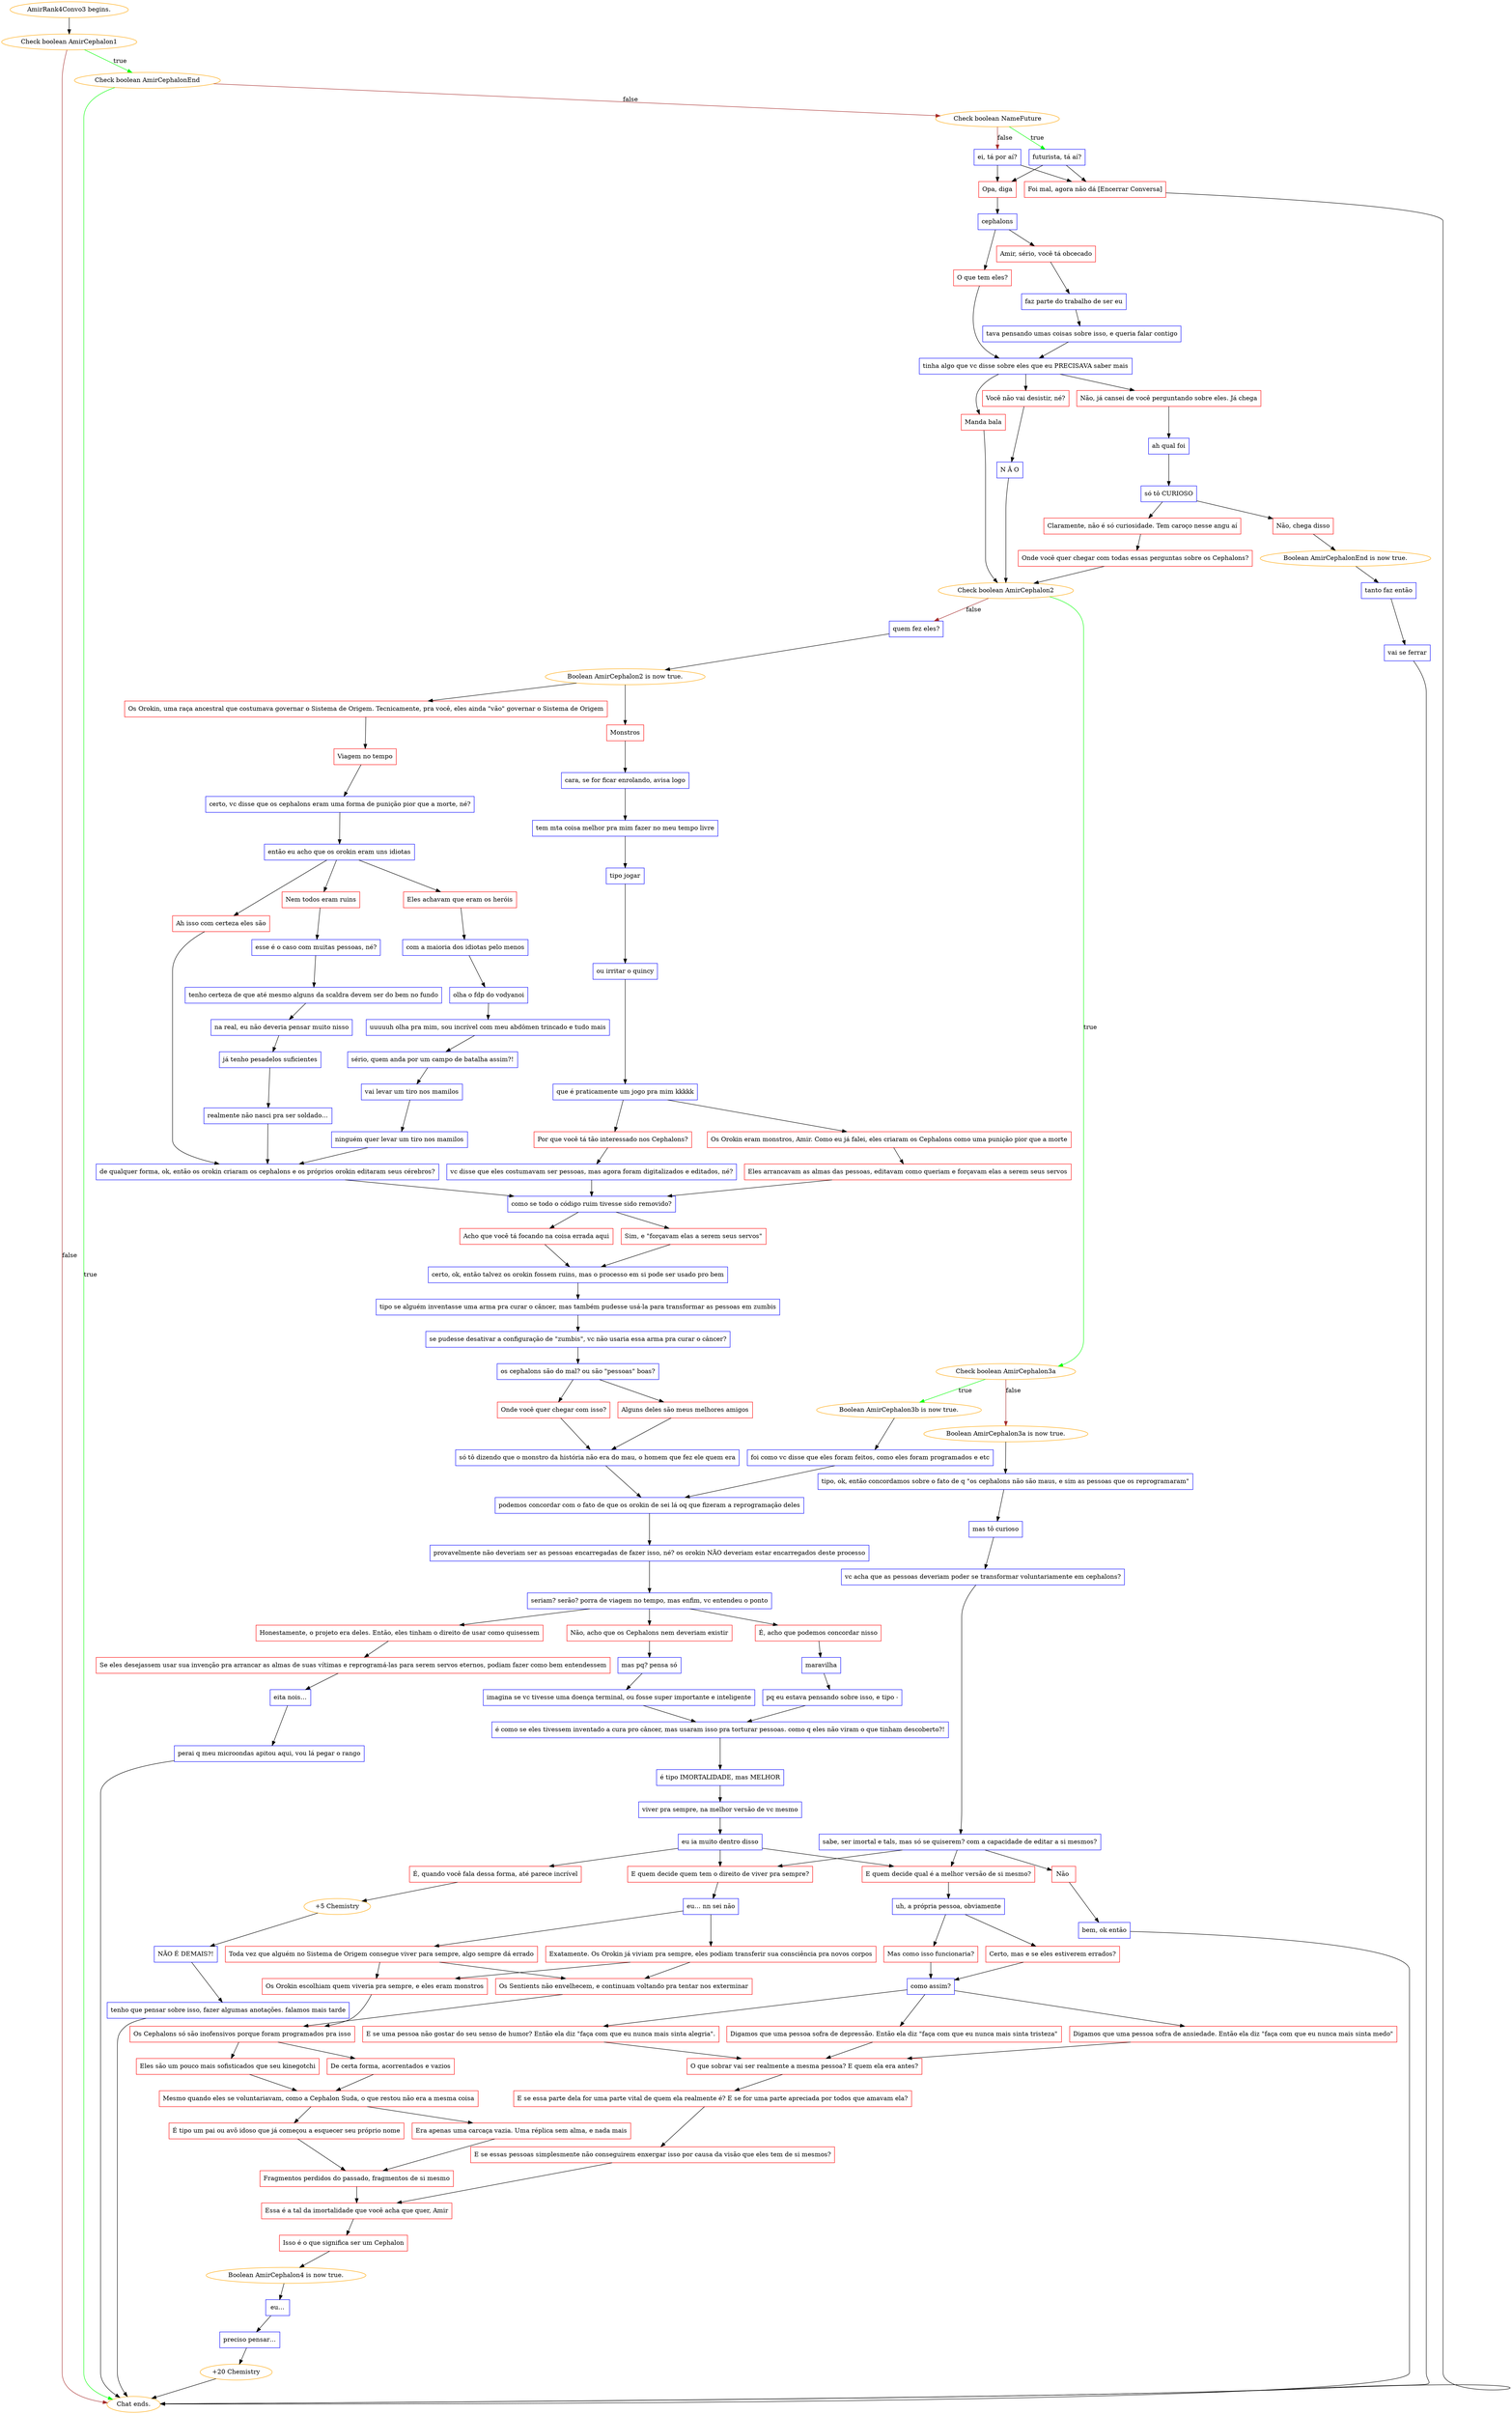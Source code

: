 digraph {
	"AmirRank4Convo3 begins." [color=orange];
		"AmirRank4Convo3 begins." -> j747002053;
	j747002053 [label="Check boolean AmirCephalon1",color=orange];
		j747002053 -> j2408014542 [label=true,color=green];
		j747002053 -> "Chat ends." [label=false,color=brown];
	j2408014542 [label="Check boolean AmirCephalonEnd",color=orange];
		j2408014542 -> "Chat ends." [label=true,color=green];
		j2408014542 -> j3805979731 [label=false,color=brown];
	"Chat ends." [color=orange];
	j3805979731 [label="Check boolean NameFuture",color=orange];
		j3805979731 -> j3911795909 [label=true,color=green];
		j3805979731 -> j3907913710 [label=false,color=brown];
	j3911795909 [label="futurista, tá aí?",shape=box,color=blue];
		j3911795909 -> j708538478;
		j3911795909 -> j2094642704;
	j3907913710 [label="ei, tá por aí?",shape=box,color=blue];
		j3907913710 -> j708538478;
		j3907913710 -> j2094642704;
	j708538478 [label="Opa, diga",shape=box,color=red];
		j708538478 -> j4110631687;
	j2094642704 [label="Foi mal, agora não dá [Encerrar Conversa]",shape=box,color=red];
		j2094642704 -> "Chat ends.";
	j4110631687 [label="cephalons",shape=box,color=blue];
		j4110631687 -> j3440986703;
		j4110631687 -> j887399737;
	j3440986703 [label="Amir, sério, você tá obcecado",shape=box,color=red];
		j3440986703 -> j2903637767;
	j887399737 [label="O que tem eles?",shape=box,color=red];
		j887399737 -> j1593902719;
	j2903637767 [label="faz parte do trabalho de ser eu",shape=box,color=blue];
		j2903637767 -> j854140795;
	j1593902719 [label="tinha algo que vc disse sobre eles que eu PRECISAVA saber mais",shape=box,color=blue];
		j1593902719 -> j3861345562;
		j1593902719 -> j3845372722;
		j1593902719 -> j1544199784;
	j854140795 [label="tava pensando umas coisas sobre isso, e queria falar contigo",shape=box,color=blue];
		j854140795 -> j1593902719;
	j3861345562 [label="Não, já cansei de você perguntando sobre eles. Já chega",shape=box,color=red];
		j3861345562 -> j3900586281;
	j3845372722 [label="Você não vai desistir, né?",shape=box,color=red];
		j3845372722 -> j1933500450;
	j1544199784 [label="Manda bala",shape=box,color=red];
		j1544199784 -> j3578359325;
	j3900586281 [label="ah qual foi",shape=box,color=blue];
		j3900586281 -> j688696878;
	j1933500450 [label="N Ã O",shape=box,color=blue];
		j1933500450 -> j3578359325;
	j3578359325 [label="Check boolean AmirCephalon2",color=orange];
		j3578359325 -> j3029249022 [label=true,color=green];
		j3578359325 -> j4099649316 [label=false,color=brown];
	j688696878 [label="só tô CURIOSO",shape=box,color=blue];
		j688696878 -> j3358233083;
		j688696878 -> j3417119930;
	j3029249022 [label="Check boolean AmirCephalon3a",color=orange];
		j3029249022 -> j3091762732 [label=true,color=green];
		j3029249022 -> j2109021161 [label=false,color=brown];
	j4099649316 [label="quem fez eles?",shape=box,color=blue];
		j4099649316 -> j463961025;
	j3358233083 [label="Claramente, não é só curiosidade. Tem caroço nesse angu aí",shape=box,color=red];
		j3358233083 -> j76208740;
	j3417119930 [label="Não, chega disso",shape=box,color=red];
		j3417119930 -> j906486637;
	j3091762732 [label="Boolean AmirCephalon3b is now true.",color=orange];
		j3091762732 -> j1053972347;
	j2109021161 [label="Boolean AmirCephalon3a is now true.",color=orange];
		j2109021161 -> j371060289;
	j463961025 [label="Boolean AmirCephalon2 is now true.",color=orange];
		j463961025 -> j235565861;
		j463961025 -> j4125791482;
	j76208740 [label="Onde você quer chegar com todas essas perguntas sobre os Cephalons?",shape=box,color=red];
		j76208740 -> j3578359325;
	j906486637 [label="Boolean AmirCephalonEnd is now true.",color=orange];
		j906486637 -> j1614727665;
	j1053972347 [label="foi como vc disse que eles foram feitos, como eles foram programados e etc",shape=box,color=blue];
		j1053972347 -> j3605178856;
	j371060289 [label="tipo, ok, então concordamos sobre o fato de q \"os cephalons não são maus, e sim as pessoas que os reprogramaram\"",shape=box,color=blue];
		j371060289 -> j3087419249;
	j235565861 [label="Monstros",shape=box,color=red];
		j235565861 -> j2402704025;
	j4125791482 [label="Os Orokin, uma raça ancestral que costumava governar o Sistema de Origem. Tecnicamente, pra você, eles ainda \"vão\" governar o Sistema de Origem",shape=box,color=red];
		j4125791482 -> j1503239882;
	j1614727665 [label="tanto faz então",shape=box,color=blue];
		j1614727665 -> j2505840194;
	j3605178856 [label="podemos concordar com o fato de que os orokin de sei lá oq que fizeram a reprogramação deles",shape=box,color=blue];
		j3605178856 -> j237645937;
	j3087419249 [label="mas tô curioso",shape=box,color=blue];
		j3087419249 -> j772795328;
	j2402704025 [label="cara, se for ficar enrolando, avisa logo",shape=box,color=blue];
		j2402704025 -> j3271713308;
	j1503239882 [label="Viagem no tempo",shape=box,color=red];
		j1503239882 -> j2353922124;
	j2505840194 [label="vai se ferrar",shape=box,color=blue];
		j2505840194 -> "Chat ends.";
	j237645937 [label="provavelmente não deveriam ser as pessoas encarregadas de fazer isso, né? os orokin NÃO deveriam estar encarregados deste processo",shape=box,color=blue];
		j237645937 -> j2747920469;
	j772795328 [label="vc acha que as pessoas deveriam poder se transformar voluntariamente em cephalons?",shape=box,color=blue];
		j772795328 -> j3515468690;
	j3271713308 [label="tem mta coisa melhor pra mim fazer no meu tempo livre",shape=box,color=blue];
		j3271713308 -> j1231895323;
	j2353922124 [label="certo, vc disse que os cephalons eram uma forma de punição pior que a morte, né?",shape=box,color=blue];
		j2353922124 -> j3459827733;
	j2747920469 [label="seriam? serão? porra de viagem no tempo, mas enfim, vc entendeu o ponto",shape=box,color=blue];
		j2747920469 -> j2409967534;
		j2747920469 -> j87066158;
		j2747920469 -> j3977915618;
	j3515468690 [label="sabe, ser imortal e tals, mas só se quiserem? com a capacidade de editar a si mesmos?",shape=box,color=blue];
		j3515468690 -> j3815537117;
		j3515468690 -> j1194762541;
		j3515468690 -> j118755704;
	j1231895323 [label="tipo jogar",shape=box,color=blue];
		j1231895323 -> j1852498331;
	j3459827733 [label="então eu acho que os orokin eram uns idiotas",shape=box,color=blue];
		j3459827733 -> j28569113;
		j3459827733 -> j3122913867;
		j3459827733 -> j1950034471;
	j2409967534 [label="É, acho que podemos concordar nisso",shape=box,color=red];
		j2409967534 -> j2713137511;
	j87066158 [label="Não, acho que os Cephalons nem deveriam existir",shape=box,color=red];
		j87066158 -> j4029630357;
	j3977915618 [label="Honestamente, o projeto era deles. Então, eles tinham o direito de usar como quisessem",shape=box,color=red];
		j3977915618 -> j3069393125;
	j3815537117 [label="E quem decide qual é a melhor versão de si mesmo?",shape=box,color=red];
		j3815537117 -> j1796768821;
	j1194762541 [label="E quem decide quem tem o direito de viver pra sempre?",shape=box,color=red];
		j1194762541 -> j4284875570;
	j118755704 [label="Não ",shape=box,color=red];
		j118755704 -> j1734419973;
	j1852498331 [label="ou irritar o quincy",shape=box,color=blue];
		j1852498331 -> j572610158;
	j28569113 [label="Ah isso com certeza eles são",shape=box,color=red];
		j28569113 -> j2295507983;
	j3122913867 [label="Nem todos eram ruins",shape=box,color=red];
		j3122913867 -> j1814690920;
	j1950034471 [label="Eles achavam que eram os heróis",shape=box,color=red];
		j1950034471 -> j4106888255;
	j2713137511 [label="maravilha",shape=box,color=blue];
		j2713137511 -> j3344775365;
	j4029630357 [label="mas pq? pensa só",shape=box,color=blue];
		j4029630357 -> j2563717517;
	j3069393125 [label="Se eles desejassem usar sua invenção pra arrancar as almas de suas vítimas e reprogramá-las para serem servos eternos, podiam fazer como bem entendessem",shape=box,color=red];
		j3069393125 -> j705171475;
	j1796768821 [label="uh, a própria pessoa, obviamente",shape=box,color=blue];
		j1796768821 -> j4004450096;
		j1796768821 -> j387688532;
	j4284875570 [label="eu… nn sei não",shape=box,color=blue];
		j4284875570 -> j96059945;
		j4284875570 -> j1381778501;
	j1734419973 [label="bem, ok então",shape=box,color=blue];
		j1734419973 -> "Chat ends.";
	j572610158 [label="que é praticamente um jogo pra mim kkkkk",shape=box,color=blue];
		j572610158 -> j1142981565;
		j572610158 -> j4117418888;
	j2295507983 [label="de qualquer forma, ok, então os orokin criaram os cephalons e os próprios orokin editaram seus cérebros?",shape=box,color=blue];
		j2295507983 -> j2981779841;
	j1814690920 [label="esse é o caso com muitas pessoas, né?",shape=box,color=blue];
		j1814690920 -> j2440733253;
	j4106888255 [label="com a maioria dos idiotas pelo menos",shape=box,color=blue];
		j4106888255 -> j770394298;
	j3344775365 [label="pq eu estava pensando sobre isso, e tipo -",shape=box,color=blue];
		j3344775365 -> j296935127;
	j2563717517 [label="imagina se vc tivesse uma doença terminal, ou fosse super importante e inteligente",shape=box,color=blue];
		j2563717517 -> j296935127;
	j705171475 [label="eita nois…",shape=box,color=blue];
		j705171475 -> j4025383408;
	j4004450096 [label="Certo, mas e se eles estiverem errados?",shape=box,color=red];
		j4004450096 -> j2974535692;
	j387688532 [label="Mas como isso funcionaria?",shape=box,color=red];
		j387688532 -> j2974535692;
	j96059945 [label="Exatamente. Os Orokin já viviam pra sempre, eles podiam transferir sua consciência pra novos corpos",shape=box,color=red];
		j96059945 -> j3062363140;
		j96059945 -> j621755763;
	j1381778501 [label="Toda vez que alguém no Sistema de Origem consegue viver para sempre, algo sempre dá errado",shape=box,color=red];
		j1381778501 -> j621755763;
		j1381778501 -> j3062363140;
	j1142981565 [label="Por que você tá tão interessado nos Cephalons?",shape=box,color=red];
		j1142981565 -> j2459498310;
	j4117418888 [label="Os Orokin eram monstros, Amir. Como eu já falei, eles criaram os Cephalons como uma punição pior que a morte",shape=box,color=red];
		j4117418888 -> j4206737558;
	j2981779841 [label="como se todo o código ruim tivesse sido removido?",shape=box,color=blue];
		j2981779841 -> j2316327209;
		j2981779841 -> j1907454714;
	j2440733253 [label="tenho certeza de que até mesmo alguns da scaldra devem ser do bem no fundo",shape=box,color=blue];
		j2440733253 -> j3574971175;
	j770394298 [label="olha o fdp do vodyanoi",shape=box,color=blue];
		j770394298 -> j1365067752;
	j296935127 [label="é como se eles tivessem inventado a cura pro câncer, mas usaram isso pra torturar pessoas. como q eles não viram o que tinham descoberto?!",shape=box,color=blue];
		j296935127 -> j2976730635;
	j4025383408 [label="perai q meu microondas apitou aqui, vou lá pegar o rango",shape=box,color=blue];
		j4025383408 -> "Chat ends.";
	j2974535692 [label="como assim?",shape=box,color=blue];
		j2974535692 -> j89486469;
		j2974535692 -> j3582805129;
		j2974535692 -> j3163786363;
	j3062363140 [label="Os Orokin escolhiam quem viveria pra sempre, e eles eram monstros",shape=box,color=red];
		j3062363140 -> j484894644;
	j621755763 [label="Os Sentients não envelhecem, e continuam voltando pra tentar nos exterminar",shape=box,color=red];
		j621755763 -> j484894644;
	j2459498310 [label="vc disse que eles costumavam ser pessoas, mas agora foram digitalizados e editados, né?",shape=box,color=blue];
		j2459498310 -> j2981779841;
	j4206737558 [label="Eles arrancavam as almas das pessoas, editavam como queriam e forçavam elas a serem seus servos",shape=box,color=red];
		j4206737558 -> j2981779841;
	j2316327209 [label="Acho que você tá focando na coisa errada aqui",shape=box,color=red];
		j2316327209 -> j360300607;
	j1907454714 [label="Sim, e \"forçavam elas a serem seus servos\"",shape=box,color=red];
		j1907454714 -> j360300607;
	j3574971175 [label="na real, eu não deveria pensar muito nisso",shape=box,color=blue];
		j3574971175 -> j4239198615;
	j1365067752 [label="uuuuuh olha pra mim, sou incrível com meu abdômen trincado e tudo mais",shape=box,color=blue];
		j1365067752 -> j2187065636;
	j2976730635 [label="é tipo IMORTALIDADE, mas MELHOR",shape=box,color=blue];
		j2976730635 -> j4110938994;
	j89486469 [label="Digamos que uma pessoa sofra de depressão. Então ela diz \"faça com que eu nunca mais sinta tristeza\"",shape=box,color=red];
		j89486469 -> j2766977551;
	j3582805129 [label="Digamos que uma pessoa sofra de ansiedade. Então ela diz \"faça com que eu nunca mais sinta medo\"",shape=box,color=red];
		j3582805129 -> j2766977551;
	j3163786363 [label="E se uma pessoa não gostar do seu senso de humor? Então ela diz \"faça com que eu nunca mais sinta alegria\".",shape=box,color=red];
		j3163786363 -> j2766977551;
	j484894644 [label="Os Cephalons só são inofensivos porque foram programados pra isso",shape=box,color=red];
		j484894644 -> j1568766581;
		j484894644 -> j3239724573;
	j360300607 [label="certo, ok, então talvez os orokin fossem ruins, mas o processo em si pode ser usado pro bem",shape=box,color=blue];
		j360300607 -> j2979323650;
	j4239198615 [label="já tenho pesadelos suficientes",shape=box,color=blue];
		j4239198615 -> j2602956291;
	j2187065636 [label="sério, quem anda por um campo de batalha assim?!",shape=box,color=blue];
		j2187065636 -> j2517560371;
	j4110938994 [label="viver pra sempre, na melhor versão de vc mesmo",shape=box,color=blue];
		j4110938994 -> j1690796842;
	j2766977551 [label="O que sobrar vai ser realmente a mesma pessoa? E quem ela era antes?",shape=box,color=red];
		j2766977551 -> j4270692234;
	j1568766581 [label="De certa forma, acorrentados e vazios",shape=box,color=red];
		j1568766581 -> j4028119292;
	j3239724573 [label="Eles são um pouco mais sofisticados que seu kinegotchi",shape=box,color=red];
		j3239724573 -> j4028119292;
	j2979323650 [label="tipo se alguém inventasse uma arma pra curar o câncer, mas também pudesse usá-la para transformar as pessoas em zumbis",shape=box,color=blue];
		j2979323650 -> j616503966;
	j2602956291 [label="realmente não nasci pra ser soldado…",shape=box,color=blue];
		j2602956291 -> j2295507983;
	j2517560371 [label="vai levar um tiro nos mamilos",shape=box,color=blue];
		j2517560371 -> j669469681;
	j1690796842 [label="eu ia muito dentro disso",shape=box,color=blue];
		j1690796842 -> j3348096952;
		j1690796842 -> j3815537117;
		j1690796842 -> j1194762541;
	j4270692234 [label="E se essa parte dela for uma parte vital de quem ela realmente é? E se for uma parte apreciada por todos que amavam ela?",shape=box,color=red];
		j4270692234 -> j345193153;
	j4028119292 [label="Mesmo quando eles se voluntariavam, como a Cephalon Suda, o que restou não era a mesma coisa",shape=box,color=red];
		j4028119292 -> j918985349;
		j4028119292 -> j4006227277;
	j616503966 [label="se pudesse desativar a configuração de \"zumbis\", vc não usaria essa arma pra curar o câncer?",shape=box,color=blue];
		j616503966 -> j2170502161;
	j669469681 [label="ninguém quer levar um tiro nos mamilos",shape=box,color=blue];
		j669469681 -> j2295507983;
	j3348096952 [label="É, quando você fala dessa forma, até parece incrível",shape=box,color=red];
		j3348096952 -> j2467738989;
	j345193153 [label="E se essas pessoas simplesmente não conseguirem enxergar isso por causa da visão que eles tem de si mesmos?",shape=box,color=red];
		j345193153 -> j222386989;
	j918985349 [label="Era apenas uma carcaça vazia. Uma réplica sem alma, e nada mais",shape=box,color=red];
		j918985349 -> j1700210187;
	j4006227277 [label="É tipo um pai ou avô idoso que já começou a esquecer seu próprio nome",shape=box,color=red];
		j4006227277 -> j1700210187;
	j2170502161 [label="os cephalons são do mal? ou são \"pessoas\" boas?",shape=box,color=blue];
		j2170502161 -> j599796917;
		j2170502161 -> j604321459;
	j2467738989 [label="+5 Chemistry",color=orange];
		j2467738989 -> j1811051130;
	j222386989 [label="Essa é a tal da imortalidade que você acha que quer, Amir",shape=box,color=red];
		j222386989 -> j1837874187;
	j1700210187 [label="Fragmentos perdidos do passado, fragmentos de si mesmo",shape=box,color=red];
		j1700210187 -> j222386989;
	j599796917 [label="Alguns deles são meus melhores amigos",shape=box,color=red];
		j599796917 -> j824491839;
	j604321459 [label="Onde você quer chegar com isso?",shape=box,color=red];
		j604321459 -> j824491839;
	j1811051130 [label="NÃO É DEMAIS?!",shape=box,color=blue];
		j1811051130 -> j882409409;
	j1837874187 [label="Isso é o que significa ser um Cephalon",shape=box,color=red];
		j1837874187 -> j2741628914;
	j824491839 [label="só tô dizendo que o monstro da história não era do mau, o homem que fez ele quem era",shape=box,color=blue];
		j824491839 -> j3605178856;
	j882409409 [label="tenho que pensar sobre isso, fazer algumas anotações. falamos mais tarde",shape=box,color=blue];
		j882409409 -> "Chat ends.";
	j2741628914 [label="Boolean AmirCephalon4 is now true.",color=orange];
		j2741628914 -> j1286390715;
	j1286390715 [label="eu…",shape=box,color=blue];
		j1286390715 -> j3677926647;
	j3677926647 [label="preciso pensar…",shape=box,color=blue];
		j3677926647 -> j367054140;
	j367054140 [label="+20 Chemistry",color=orange];
		j367054140 -> "Chat ends.";
}